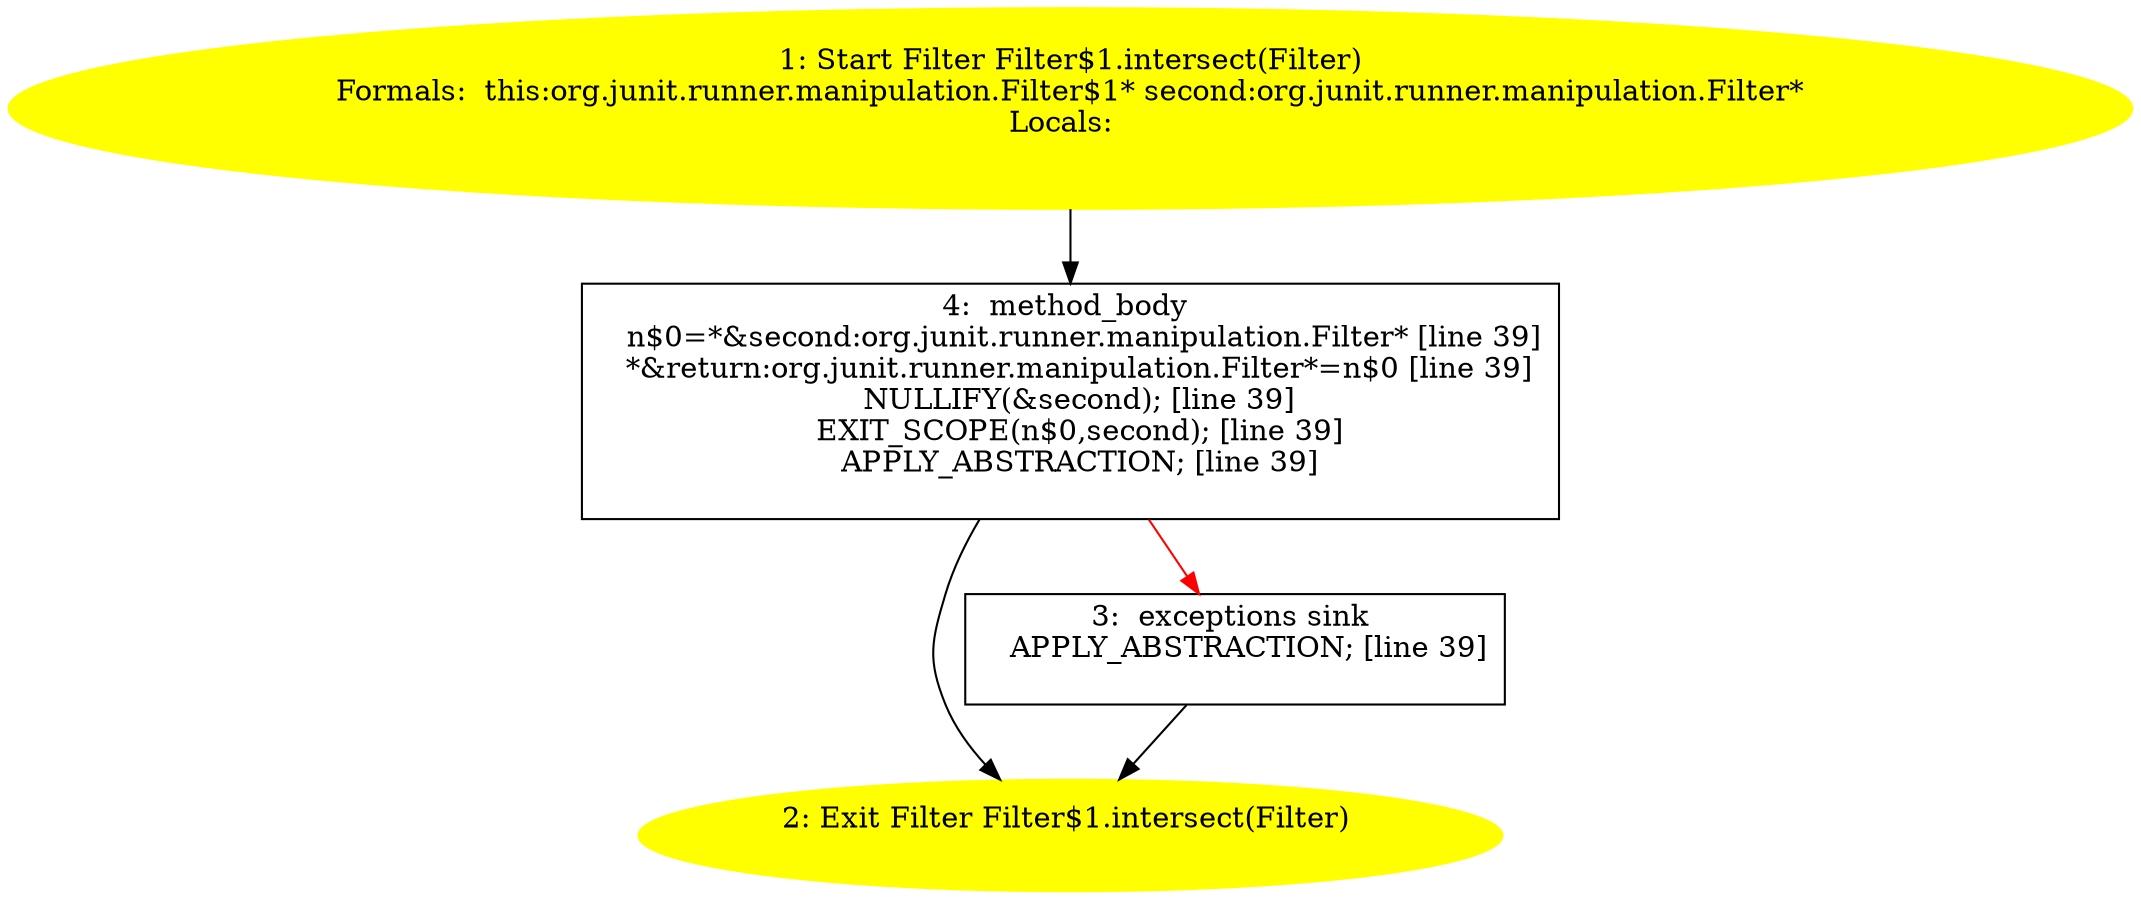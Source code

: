 /* @generated */
digraph cfg {
"org.junit.runner.manipulation.Filter$1.intersect(org.junit.runner.manipulation.Filter):org.junit.run.9440157c8e27dfec1f722c39086d7b74_1" [label="1: Start Filter Filter$1.intersect(Filter)\nFormals:  this:org.junit.runner.manipulation.Filter$1* second:org.junit.runner.manipulation.Filter*\nLocals:  \n  " color=yellow style=filled]
	

	 "org.junit.runner.manipulation.Filter$1.intersect(org.junit.runner.manipulation.Filter):org.junit.run.9440157c8e27dfec1f722c39086d7b74_1" -> "org.junit.runner.manipulation.Filter$1.intersect(org.junit.runner.manipulation.Filter):org.junit.run.9440157c8e27dfec1f722c39086d7b74_4" ;
"org.junit.runner.manipulation.Filter$1.intersect(org.junit.runner.manipulation.Filter):org.junit.run.9440157c8e27dfec1f722c39086d7b74_2" [label="2: Exit Filter Filter$1.intersect(Filter) \n  " color=yellow style=filled]
	

"org.junit.runner.manipulation.Filter$1.intersect(org.junit.runner.manipulation.Filter):org.junit.run.9440157c8e27dfec1f722c39086d7b74_3" [label="3:  exceptions sink \n   APPLY_ABSTRACTION; [line 39]\n " shape="box"]
	

	 "org.junit.runner.manipulation.Filter$1.intersect(org.junit.runner.manipulation.Filter):org.junit.run.9440157c8e27dfec1f722c39086d7b74_3" -> "org.junit.runner.manipulation.Filter$1.intersect(org.junit.runner.manipulation.Filter):org.junit.run.9440157c8e27dfec1f722c39086d7b74_2" ;
"org.junit.runner.manipulation.Filter$1.intersect(org.junit.runner.manipulation.Filter):org.junit.run.9440157c8e27dfec1f722c39086d7b74_4" [label="4:  method_body \n   n$0=*&second:org.junit.runner.manipulation.Filter* [line 39]\n  *&return:org.junit.runner.manipulation.Filter*=n$0 [line 39]\n  NULLIFY(&second); [line 39]\n  EXIT_SCOPE(n$0,second); [line 39]\n  APPLY_ABSTRACTION; [line 39]\n " shape="box"]
	

	 "org.junit.runner.manipulation.Filter$1.intersect(org.junit.runner.manipulation.Filter):org.junit.run.9440157c8e27dfec1f722c39086d7b74_4" -> "org.junit.runner.manipulation.Filter$1.intersect(org.junit.runner.manipulation.Filter):org.junit.run.9440157c8e27dfec1f722c39086d7b74_2" ;
	 "org.junit.runner.manipulation.Filter$1.intersect(org.junit.runner.manipulation.Filter):org.junit.run.9440157c8e27dfec1f722c39086d7b74_4" -> "org.junit.runner.manipulation.Filter$1.intersect(org.junit.runner.manipulation.Filter):org.junit.run.9440157c8e27dfec1f722c39086d7b74_3" [color="red" ];
}
